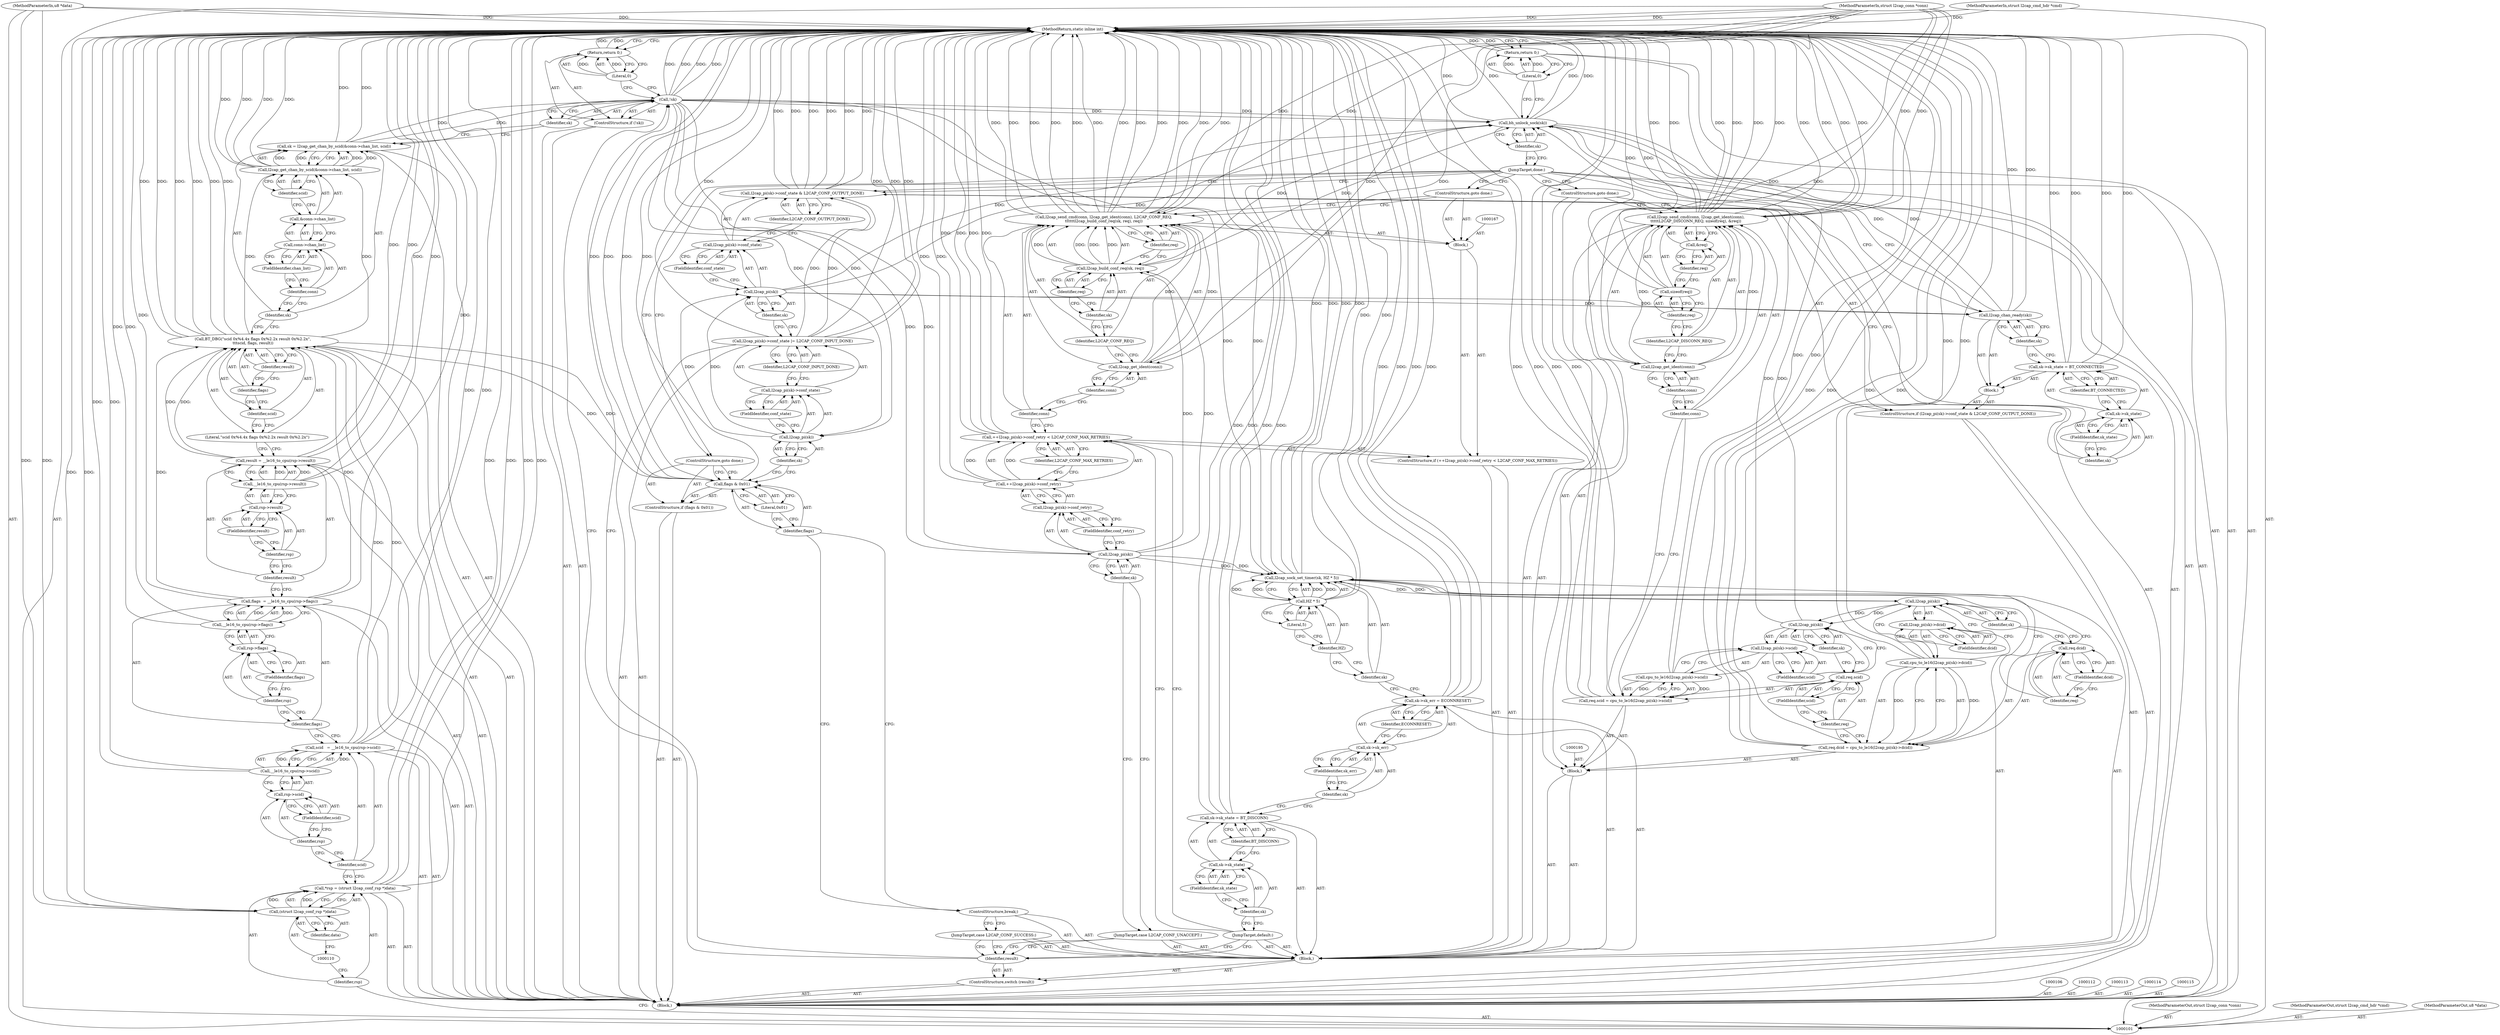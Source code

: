 digraph "1_linux_f2fcfcd670257236ebf2088bbdf26f6a8ef459fe_1" {
"1000255" [label="(MethodReturn,static inline int)"];
"1000102" [label="(MethodParameterIn,struct l2cap_conn *conn)"];
"1000380" [label="(MethodParameterOut,struct l2cap_conn *conn)"];
"1000103" [label="(MethodParameterIn,struct l2cap_cmd_hdr *cmd)"];
"1000381" [label="(MethodParameterOut,struct l2cap_cmd_hdr *cmd)"];
"1000104" [label="(MethodParameterIn,u8 *data)"];
"1000382" [label="(MethodParameterOut,u8 *data)"];
"1000134" [label="(Call,BT_DBG(\"scid 0x%4.4x flags 0x%2.2x result 0x%2.2x\",\n\t\t\tscid, flags, result))"];
"1000135" [label="(Literal,\"scid 0x%4.4x flags 0x%2.2x result 0x%2.2x\")"];
"1000138" [label="(Identifier,result)"];
"1000136" [label="(Identifier,scid)"];
"1000137" [label="(Identifier,flags)"];
"1000139" [label="(Call,sk = l2cap_get_chan_by_scid(&conn->chan_list, scid))"];
"1000140" [label="(Identifier,sk)"];
"1000142" [label="(Call,&conn->chan_list)"];
"1000143" [label="(Call,conn->chan_list)"];
"1000144" [label="(Identifier,conn)"];
"1000145" [label="(FieldIdentifier,chan_list)"];
"1000146" [label="(Identifier,scid)"];
"1000141" [label="(Call,l2cap_get_chan_by_scid(&conn->chan_list, scid))"];
"1000147" [label="(ControlStructure,if (!sk))"];
"1000148" [label="(Call,!sk)"];
"1000149" [label="(Identifier,sk)"];
"1000150" [label="(Return,return 0;)"];
"1000151" [label="(Literal,0)"];
"1000152" [label="(ControlStructure,switch (result))"];
"1000154" [label="(Block,)"];
"1000153" [label="(Identifier,result)"];
"1000155" [label="(JumpTarget,case L2CAP_CONF_SUCCESS:)"];
"1000105" [label="(Block,)"];
"1000156" [label="(ControlStructure,break;)"];
"1000157" [label="(JumpTarget,case L2CAP_CONF_UNACCEPT:)"];
"1000163" [label="(Identifier,sk)"];
"1000158" [label="(ControlStructure,if (++l2cap_pi(sk)->conf_retry < L2CAP_CONF_MAX_RETRIES))"];
"1000164" [label="(FieldIdentifier,conf_retry)"];
"1000165" [label="(Identifier,L2CAP_CONF_MAX_RETRIES)"];
"1000159" [label="(Call,++l2cap_pi(sk)->conf_retry < L2CAP_CONF_MAX_RETRIES)"];
"1000160" [label="(Call,++l2cap_pi(sk)->conf_retry)"];
"1000161" [label="(Call,l2cap_pi(sk)->conf_retry)"];
"1000162" [label="(Call,l2cap_pi(sk))"];
"1000166" [label="(Block,)"];
"1000107" [label="(Call,*rsp = (struct l2cap_conf_rsp *)data)"];
"1000108" [label="(Identifier,rsp)"];
"1000109" [label="(Call,(struct l2cap_conf_rsp *)data)"];
"1000111" [label="(Identifier,data)"];
"1000169" [label="(Identifier,conn)"];
"1000170" [label="(Call,l2cap_get_ident(conn))"];
"1000168" [label="(Call,l2cap_send_cmd(conn, l2cap_get_ident(conn), L2CAP_CONF_REQ,\n\t\t\t\t\t\tl2cap_build_conf_req(sk, req), req))"];
"1000171" [label="(Identifier,conn)"];
"1000172" [label="(Identifier,L2CAP_CONF_REQ)"];
"1000174" [label="(Identifier,sk)"];
"1000175" [label="(Identifier,req)"];
"1000176" [label="(Identifier,req)"];
"1000173" [label="(Call,l2cap_build_conf_req(sk, req))"];
"1000177" [label="(ControlStructure,goto done;)"];
"1000178" [label="(JumpTarget,default:)"];
"1000183" [label="(Identifier,BT_DISCONN)"];
"1000179" [label="(Call,sk->sk_state = BT_DISCONN)"];
"1000180" [label="(Call,sk->sk_state)"];
"1000181" [label="(Identifier,sk)"];
"1000182" [label="(FieldIdentifier,sk_state)"];
"1000188" [label="(Identifier,ECONNRESET)"];
"1000184" [label="(Call,sk->sk_err = ECONNRESET)"];
"1000185" [label="(Call,sk->sk_err)"];
"1000186" [label="(Identifier,sk)"];
"1000187" [label="(FieldIdentifier,sk_err)"];
"1000189" [label="(Call,l2cap_sock_set_timer(sk, HZ * 5))"];
"1000190" [label="(Identifier,sk)"];
"1000191" [label="(Call,HZ * 5)"];
"1000192" [label="(Identifier,HZ)"];
"1000193" [label="(Literal,5)"];
"1000194" [label="(Block,)"];
"1000200" [label="(Call,cpu_to_le16(l2cap_pi(sk)->dcid))"];
"1000201" [label="(Call,l2cap_pi(sk)->dcid)"];
"1000202" [label="(Call,l2cap_pi(sk))"];
"1000196" [label="(Call,req.dcid = cpu_to_le16(l2cap_pi(sk)->dcid))"];
"1000197" [label="(Call,req.dcid)"];
"1000198" [label="(Identifier,req)"];
"1000203" [label="(Identifier,sk)"];
"1000204" [label="(FieldIdentifier,dcid)"];
"1000199" [label="(FieldIdentifier,dcid)"];
"1000209" [label="(Call,cpu_to_le16(l2cap_pi(sk)->scid))"];
"1000210" [label="(Call,l2cap_pi(sk)->scid)"];
"1000211" [label="(Call,l2cap_pi(sk))"];
"1000205" [label="(Call,req.scid = cpu_to_le16(l2cap_pi(sk)->scid))"];
"1000206" [label="(Call,req.scid)"];
"1000207" [label="(Identifier,req)"];
"1000212" [label="(Identifier,sk)"];
"1000213" [label="(FieldIdentifier,scid)"];
"1000208" [label="(FieldIdentifier,scid)"];
"1000215" [label="(Identifier,conn)"];
"1000216" [label="(Call,l2cap_get_ident(conn))"];
"1000214" [label="(Call,l2cap_send_cmd(conn, l2cap_get_ident(conn),\n\t\t\t\t\tL2CAP_DISCONN_REQ, sizeof(req), &req))"];
"1000217" [label="(Identifier,conn)"];
"1000219" [label="(Call,sizeof(req))"];
"1000220" [label="(Identifier,req)"];
"1000221" [label="(Call,&req)"];
"1000222" [label="(Identifier,req)"];
"1000218" [label="(Identifier,L2CAP_DISCONN_REQ)"];
"1000223" [label="(ControlStructure,goto done;)"];
"1000224" [label="(ControlStructure,if (flags & 0x01))"];
"1000227" [label="(Literal,0x01)"];
"1000225" [label="(Call,flags & 0x01)"];
"1000226" [label="(Identifier,flags)"];
"1000228" [label="(ControlStructure,goto done;)"];
"1000229" [label="(Call,l2cap_pi(sk)->conf_state |= L2CAP_CONF_INPUT_DONE)"];
"1000230" [label="(Call,l2cap_pi(sk)->conf_state)"];
"1000231" [label="(Call,l2cap_pi(sk))"];
"1000232" [label="(Identifier,sk)"];
"1000233" [label="(FieldIdentifier,conf_state)"];
"1000234" [label="(Identifier,L2CAP_CONF_INPUT_DONE)"];
"1000235" [label="(ControlStructure,if (l2cap_pi(sk)->conf_state & L2CAP_CONF_OUTPUT_DONE))"];
"1000239" [label="(Identifier,sk)"];
"1000240" [label="(FieldIdentifier,conf_state)"];
"1000241" [label="(Identifier,L2CAP_CONF_OUTPUT_DONE)"];
"1000236" [label="(Call,l2cap_pi(sk)->conf_state & L2CAP_CONF_OUTPUT_DONE)"];
"1000237" [label="(Call,l2cap_pi(sk)->conf_state)"];
"1000238" [label="(Call,l2cap_pi(sk))"];
"1000242" [label="(Block,)"];
"1000247" [label="(Identifier,BT_CONNECTED)"];
"1000243" [label="(Call,sk->sk_state = BT_CONNECTED)"];
"1000244" [label="(Call,sk->sk_state)"];
"1000245" [label="(Identifier,sk)"];
"1000246" [label="(FieldIdentifier,sk_state)"];
"1000249" [label="(Identifier,sk)"];
"1000248" [label="(Call,l2cap_chan_ready(sk))"];
"1000250" [label="(JumpTarget,done:)"];
"1000251" [label="(Call,bh_unlock_sock(sk))"];
"1000252" [label="(Identifier,sk)"];
"1000253" [label="(Return,return 0;)"];
"1000254" [label="(Literal,0)"];
"1000116" [label="(Call,scid   = __le16_to_cpu(rsp->scid))"];
"1000117" [label="(Identifier,scid)"];
"1000118" [label="(Call,__le16_to_cpu(rsp->scid))"];
"1000119" [label="(Call,rsp->scid)"];
"1000120" [label="(Identifier,rsp)"];
"1000121" [label="(FieldIdentifier,scid)"];
"1000122" [label="(Call,flags  = __le16_to_cpu(rsp->flags))"];
"1000123" [label="(Identifier,flags)"];
"1000124" [label="(Call,__le16_to_cpu(rsp->flags))"];
"1000125" [label="(Call,rsp->flags)"];
"1000126" [label="(Identifier,rsp)"];
"1000127" [label="(FieldIdentifier,flags)"];
"1000128" [label="(Call,result = __le16_to_cpu(rsp->result))"];
"1000129" [label="(Identifier,result)"];
"1000130" [label="(Call,__le16_to_cpu(rsp->result))"];
"1000131" [label="(Call,rsp->result)"];
"1000132" [label="(Identifier,rsp)"];
"1000133" [label="(FieldIdentifier,result)"];
"1000255" -> "1000101"  [label="AST: "];
"1000255" -> "1000150"  [label="CFG: "];
"1000255" -> "1000253"  [label="CFG: "];
"1000253" -> "1000255"  [label="DDG: "];
"1000184" -> "1000255"  [label="DDG: "];
"1000184" -> "1000255"  [label="DDG: "];
"1000168" -> "1000255"  [label="DDG: "];
"1000168" -> "1000255"  [label="DDG: "];
"1000168" -> "1000255"  [label="DDG: "];
"1000168" -> "1000255"  [label="DDG: "];
"1000168" -> "1000255"  [label="DDG: "];
"1000168" -> "1000255"  [label="DDG: "];
"1000116" -> "1000255"  [label="DDG: "];
"1000102" -> "1000255"  [label="DDG: "];
"1000196" -> "1000255"  [label="DDG: "];
"1000196" -> "1000255"  [label="DDG: "];
"1000248" -> "1000255"  [label="DDG: "];
"1000159" -> "1000255"  [label="DDG: "];
"1000159" -> "1000255"  [label="DDG: "];
"1000128" -> "1000255"  [label="DDG: "];
"1000141" -> "1000255"  [label="DDG: "];
"1000141" -> "1000255"  [label="DDG: "];
"1000225" -> "1000255"  [label="DDG: "];
"1000225" -> "1000255"  [label="DDG: "];
"1000214" -> "1000255"  [label="DDG: "];
"1000214" -> "1000255"  [label="DDG: "];
"1000214" -> "1000255"  [label="DDG: "];
"1000214" -> "1000255"  [label="DDG: "];
"1000214" -> "1000255"  [label="DDG: "];
"1000251" -> "1000255"  [label="DDG: "];
"1000251" -> "1000255"  [label="DDG: "];
"1000124" -> "1000255"  [label="DDG: "];
"1000200" -> "1000255"  [label="DDG: "];
"1000107" -> "1000255"  [label="DDG: "];
"1000107" -> "1000255"  [label="DDG: "];
"1000236" -> "1000255"  [label="DDG: "];
"1000236" -> "1000255"  [label="DDG: "];
"1000236" -> "1000255"  [label="DDG: "];
"1000205" -> "1000255"  [label="DDG: "];
"1000205" -> "1000255"  [label="DDG: "];
"1000209" -> "1000255"  [label="DDG: "];
"1000104" -> "1000255"  [label="DDG: "];
"1000189" -> "1000255"  [label="DDG: "];
"1000189" -> "1000255"  [label="DDG: "];
"1000139" -> "1000255"  [label="DDG: "];
"1000229" -> "1000255"  [label="DDG: "];
"1000229" -> "1000255"  [label="DDG: "];
"1000103" -> "1000255"  [label="DDG: "];
"1000134" -> "1000255"  [label="DDG: "];
"1000134" -> "1000255"  [label="DDG: "];
"1000134" -> "1000255"  [label="DDG: "];
"1000179" -> "1000255"  [label="DDG: "];
"1000179" -> "1000255"  [label="DDG: "];
"1000148" -> "1000255"  [label="DDG: "];
"1000148" -> "1000255"  [label="DDG: "];
"1000219" -> "1000255"  [label="DDG: "];
"1000243" -> "1000255"  [label="DDG: "];
"1000243" -> "1000255"  [label="DDG: "];
"1000118" -> "1000255"  [label="DDG: "];
"1000191" -> "1000255"  [label="DDG: "];
"1000109" -> "1000255"  [label="DDG: "];
"1000160" -> "1000255"  [label="DDG: "];
"1000130" -> "1000255"  [label="DDG: "];
"1000122" -> "1000255"  [label="DDG: "];
"1000150" -> "1000255"  [label="DDG: "];
"1000102" -> "1000101"  [label="AST: "];
"1000102" -> "1000255"  [label="DDG: "];
"1000102" -> "1000168"  [label="DDG: "];
"1000102" -> "1000170"  [label="DDG: "];
"1000102" -> "1000214"  [label="DDG: "];
"1000102" -> "1000216"  [label="DDG: "];
"1000380" -> "1000101"  [label="AST: "];
"1000103" -> "1000101"  [label="AST: "];
"1000103" -> "1000255"  [label="DDG: "];
"1000381" -> "1000101"  [label="AST: "];
"1000104" -> "1000101"  [label="AST: "];
"1000104" -> "1000255"  [label="DDG: "];
"1000104" -> "1000109"  [label="DDG: "];
"1000382" -> "1000101"  [label="AST: "];
"1000134" -> "1000105"  [label="AST: "];
"1000134" -> "1000138"  [label="CFG: "];
"1000135" -> "1000134"  [label="AST: "];
"1000136" -> "1000134"  [label="AST: "];
"1000137" -> "1000134"  [label="AST: "];
"1000138" -> "1000134"  [label="AST: "];
"1000140" -> "1000134"  [label="CFG: "];
"1000134" -> "1000255"  [label="DDG: "];
"1000134" -> "1000255"  [label="DDG: "];
"1000134" -> "1000255"  [label="DDG: "];
"1000116" -> "1000134"  [label="DDG: "];
"1000122" -> "1000134"  [label="DDG: "];
"1000128" -> "1000134"  [label="DDG: "];
"1000134" -> "1000141"  [label="DDG: "];
"1000134" -> "1000225"  [label="DDG: "];
"1000135" -> "1000134"  [label="AST: "];
"1000135" -> "1000128"  [label="CFG: "];
"1000136" -> "1000135"  [label="CFG: "];
"1000138" -> "1000134"  [label="AST: "];
"1000138" -> "1000137"  [label="CFG: "];
"1000134" -> "1000138"  [label="CFG: "];
"1000136" -> "1000134"  [label="AST: "];
"1000136" -> "1000135"  [label="CFG: "];
"1000137" -> "1000136"  [label="CFG: "];
"1000137" -> "1000134"  [label="AST: "];
"1000137" -> "1000136"  [label="CFG: "];
"1000138" -> "1000137"  [label="CFG: "];
"1000139" -> "1000105"  [label="AST: "];
"1000139" -> "1000141"  [label="CFG: "];
"1000140" -> "1000139"  [label="AST: "];
"1000141" -> "1000139"  [label="AST: "];
"1000149" -> "1000139"  [label="CFG: "];
"1000139" -> "1000255"  [label="DDG: "];
"1000141" -> "1000139"  [label="DDG: "];
"1000141" -> "1000139"  [label="DDG: "];
"1000139" -> "1000148"  [label="DDG: "];
"1000140" -> "1000139"  [label="AST: "];
"1000140" -> "1000134"  [label="CFG: "];
"1000144" -> "1000140"  [label="CFG: "];
"1000142" -> "1000141"  [label="AST: "];
"1000142" -> "1000143"  [label="CFG: "];
"1000143" -> "1000142"  [label="AST: "];
"1000146" -> "1000142"  [label="CFG: "];
"1000143" -> "1000142"  [label="AST: "];
"1000143" -> "1000145"  [label="CFG: "];
"1000144" -> "1000143"  [label="AST: "];
"1000145" -> "1000143"  [label="AST: "];
"1000142" -> "1000143"  [label="CFG: "];
"1000144" -> "1000143"  [label="AST: "];
"1000144" -> "1000140"  [label="CFG: "];
"1000145" -> "1000144"  [label="CFG: "];
"1000145" -> "1000143"  [label="AST: "];
"1000145" -> "1000144"  [label="CFG: "];
"1000143" -> "1000145"  [label="CFG: "];
"1000146" -> "1000141"  [label="AST: "];
"1000146" -> "1000142"  [label="CFG: "];
"1000141" -> "1000146"  [label="CFG: "];
"1000141" -> "1000139"  [label="AST: "];
"1000141" -> "1000146"  [label="CFG: "];
"1000142" -> "1000141"  [label="AST: "];
"1000146" -> "1000141"  [label="AST: "];
"1000139" -> "1000141"  [label="CFG: "];
"1000141" -> "1000255"  [label="DDG: "];
"1000141" -> "1000255"  [label="DDG: "];
"1000141" -> "1000139"  [label="DDG: "];
"1000141" -> "1000139"  [label="DDG: "];
"1000134" -> "1000141"  [label="DDG: "];
"1000147" -> "1000105"  [label="AST: "];
"1000148" -> "1000147"  [label="AST: "];
"1000150" -> "1000147"  [label="AST: "];
"1000148" -> "1000147"  [label="AST: "];
"1000148" -> "1000149"  [label="CFG: "];
"1000149" -> "1000148"  [label="AST: "];
"1000151" -> "1000148"  [label="CFG: "];
"1000153" -> "1000148"  [label="CFG: "];
"1000148" -> "1000255"  [label="DDG: "];
"1000148" -> "1000255"  [label="DDG: "];
"1000139" -> "1000148"  [label="DDG: "];
"1000148" -> "1000162"  [label="DDG: "];
"1000148" -> "1000189"  [label="DDG: "];
"1000148" -> "1000231"  [label="DDG: "];
"1000148" -> "1000251"  [label="DDG: "];
"1000149" -> "1000148"  [label="AST: "];
"1000149" -> "1000139"  [label="CFG: "];
"1000148" -> "1000149"  [label="CFG: "];
"1000150" -> "1000147"  [label="AST: "];
"1000150" -> "1000151"  [label="CFG: "];
"1000151" -> "1000150"  [label="AST: "];
"1000255" -> "1000150"  [label="CFG: "];
"1000150" -> "1000255"  [label="DDG: "];
"1000151" -> "1000150"  [label="DDG: "];
"1000151" -> "1000150"  [label="AST: "];
"1000151" -> "1000148"  [label="CFG: "];
"1000150" -> "1000151"  [label="CFG: "];
"1000151" -> "1000150"  [label="DDG: "];
"1000152" -> "1000105"  [label="AST: "];
"1000153" -> "1000152"  [label="AST: "];
"1000154" -> "1000152"  [label="AST: "];
"1000154" -> "1000152"  [label="AST: "];
"1000155" -> "1000154"  [label="AST: "];
"1000156" -> "1000154"  [label="AST: "];
"1000157" -> "1000154"  [label="AST: "];
"1000158" -> "1000154"  [label="AST: "];
"1000178" -> "1000154"  [label="AST: "];
"1000179" -> "1000154"  [label="AST: "];
"1000184" -> "1000154"  [label="AST: "];
"1000189" -> "1000154"  [label="AST: "];
"1000194" -> "1000154"  [label="AST: "];
"1000223" -> "1000154"  [label="AST: "];
"1000153" -> "1000152"  [label="AST: "];
"1000153" -> "1000148"  [label="CFG: "];
"1000155" -> "1000153"  [label="CFG: "];
"1000157" -> "1000153"  [label="CFG: "];
"1000178" -> "1000153"  [label="CFG: "];
"1000155" -> "1000154"  [label="AST: "];
"1000155" -> "1000153"  [label="CFG: "];
"1000156" -> "1000155"  [label="CFG: "];
"1000105" -> "1000101"  [label="AST: "];
"1000106" -> "1000105"  [label="AST: "];
"1000107" -> "1000105"  [label="AST: "];
"1000112" -> "1000105"  [label="AST: "];
"1000113" -> "1000105"  [label="AST: "];
"1000114" -> "1000105"  [label="AST: "];
"1000115" -> "1000105"  [label="AST: "];
"1000116" -> "1000105"  [label="AST: "];
"1000122" -> "1000105"  [label="AST: "];
"1000128" -> "1000105"  [label="AST: "];
"1000134" -> "1000105"  [label="AST: "];
"1000139" -> "1000105"  [label="AST: "];
"1000147" -> "1000105"  [label="AST: "];
"1000152" -> "1000105"  [label="AST: "];
"1000224" -> "1000105"  [label="AST: "];
"1000229" -> "1000105"  [label="AST: "];
"1000235" -> "1000105"  [label="AST: "];
"1000250" -> "1000105"  [label="AST: "];
"1000251" -> "1000105"  [label="AST: "];
"1000253" -> "1000105"  [label="AST: "];
"1000156" -> "1000154"  [label="AST: "];
"1000156" -> "1000155"  [label="CFG: "];
"1000226" -> "1000156"  [label="CFG: "];
"1000157" -> "1000154"  [label="AST: "];
"1000157" -> "1000153"  [label="CFG: "];
"1000163" -> "1000157"  [label="CFG: "];
"1000163" -> "1000162"  [label="AST: "];
"1000163" -> "1000157"  [label="CFG: "];
"1000162" -> "1000163"  [label="CFG: "];
"1000158" -> "1000154"  [label="AST: "];
"1000159" -> "1000158"  [label="AST: "];
"1000166" -> "1000158"  [label="AST: "];
"1000164" -> "1000161"  [label="AST: "];
"1000164" -> "1000162"  [label="CFG: "];
"1000161" -> "1000164"  [label="CFG: "];
"1000165" -> "1000159"  [label="AST: "];
"1000165" -> "1000160"  [label="CFG: "];
"1000159" -> "1000165"  [label="CFG: "];
"1000159" -> "1000158"  [label="AST: "];
"1000159" -> "1000165"  [label="CFG: "];
"1000160" -> "1000159"  [label="AST: "];
"1000165" -> "1000159"  [label="AST: "];
"1000169" -> "1000159"  [label="CFG: "];
"1000178" -> "1000159"  [label="CFG: "];
"1000159" -> "1000255"  [label="DDG: "];
"1000159" -> "1000255"  [label="DDG: "];
"1000160" -> "1000159"  [label="DDG: "];
"1000160" -> "1000159"  [label="AST: "];
"1000160" -> "1000161"  [label="CFG: "];
"1000161" -> "1000160"  [label="AST: "];
"1000165" -> "1000160"  [label="CFG: "];
"1000160" -> "1000255"  [label="DDG: "];
"1000160" -> "1000159"  [label="DDG: "];
"1000161" -> "1000160"  [label="AST: "];
"1000161" -> "1000164"  [label="CFG: "];
"1000162" -> "1000161"  [label="AST: "];
"1000164" -> "1000161"  [label="AST: "];
"1000160" -> "1000161"  [label="CFG: "];
"1000162" -> "1000161"  [label="AST: "];
"1000162" -> "1000163"  [label="CFG: "];
"1000163" -> "1000162"  [label="AST: "];
"1000164" -> "1000162"  [label="CFG: "];
"1000148" -> "1000162"  [label="DDG: "];
"1000162" -> "1000173"  [label="DDG: "];
"1000162" -> "1000189"  [label="DDG: "];
"1000166" -> "1000158"  [label="AST: "];
"1000167" -> "1000166"  [label="AST: "];
"1000168" -> "1000166"  [label="AST: "];
"1000177" -> "1000166"  [label="AST: "];
"1000107" -> "1000105"  [label="AST: "];
"1000107" -> "1000109"  [label="CFG: "];
"1000108" -> "1000107"  [label="AST: "];
"1000109" -> "1000107"  [label="AST: "];
"1000117" -> "1000107"  [label="CFG: "];
"1000107" -> "1000255"  [label="DDG: "];
"1000107" -> "1000255"  [label="DDG: "];
"1000109" -> "1000107"  [label="DDG: "];
"1000108" -> "1000107"  [label="AST: "];
"1000108" -> "1000101"  [label="CFG: "];
"1000110" -> "1000108"  [label="CFG: "];
"1000109" -> "1000107"  [label="AST: "];
"1000109" -> "1000111"  [label="CFG: "];
"1000110" -> "1000109"  [label="AST: "];
"1000111" -> "1000109"  [label="AST: "];
"1000107" -> "1000109"  [label="CFG: "];
"1000109" -> "1000255"  [label="DDG: "];
"1000109" -> "1000107"  [label="DDG: "];
"1000104" -> "1000109"  [label="DDG: "];
"1000111" -> "1000109"  [label="AST: "];
"1000111" -> "1000110"  [label="CFG: "];
"1000109" -> "1000111"  [label="CFG: "];
"1000169" -> "1000168"  [label="AST: "];
"1000169" -> "1000159"  [label="CFG: "];
"1000171" -> "1000169"  [label="CFG: "];
"1000170" -> "1000168"  [label="AST: "];
"1000170" -> "1000171"  [label="CFG: "];
"1000171" -> "1000170"  [label="AST: "];
"1000172" -> "1000170"  [label="CFG: "];
"1000170" -> "1000168"  [label="DDG: "];
"1000102" -> "1000170"  [label="DDG: "];
"1000168" -> "1000166"  [label="AST: "];
"1000168" -> "1000176"  [label="CFG: "];
"1000169" -> "1000168"  [label="AST: "];
"1000170" -> "1000168"  [label="AST: "];
"1000172" -> "1000168"  [label="AST: "];
"1000173" -> "1000168"  [label="AST: "];
"1000176" -> "1000168"  [label="AST: "];
"1000177" -> "1000168"  [label="CFG: "];
"1000168" -> "1000255"  [label="DDG: "];
"1000168" -> "1000255"  [label="DDG: "];
"1000168" -> "1000255"  [label="DDG: "];
"1000168" -> "1000255"  [label="DDG: "];
"1000168" -> "1000255"  [label="DDG: "];
"1000168" -> "1000255"  [label="DDG: "];
"1000170" -> "1000168"  [label="DDG: "];
"1000102" -> "1000168"  [label="DDG: "];
"1000173" -> "1000168"  [label="DDG: "];
"1000173" -> "1000168"  [label="DDG: "];
"1000171" -> "1000170"  [label="AST: "];
"1000171" -> "1000169"  [label="CFG: "];
"1000170" -> "1000171"  [label="CFG: "];
"1000172" -> "1000168"  [label="AST: "];
"1000172" -> "1000170"  [label="CFG: "];
"1000174" -> "1000172"  [label="CFG: "];
"1000174" -> "1000173"  [label="AST: "];
"1000174" -> "1000172"  [label="CFG: "];
"1000175" -> "1000174"  [label="CFG: "];
"1000175" -> "1000173"  [label="AST: "];
"1000175" -> "1000174"  [label="CFG: "];
"1000173" -> "1000175"  [label="CFG: "];
"1000176" -> "1000168"  [label="AST: "];
"1000176" -> "1000173"  [label="CFG: "];
"1000168" -> "1000176"  [label="CFG: "];
"1000173" -> "1000168"  [label="AST: "];
"1000173" -> "1000175"  [label="CFG: "];
"1000174" -> "1000173"  [label="AST: "];
"1000175" -> "1000173"  [label="AST: "];
"1000176" -> "1000173"  [label="CFG: "];
"1000173" -> "1000168"  [label="DDG: "];
"1000173" -> "1000168"  [label="DDG: "];
"1000162" -> "1000173"  [label="DDG: "];
"1000173" -> "1000251"  [label="DDG: "];
"1000177" -> "1000166"  [label="AST: "];
"1000177" -> "1000168"  [label="CFG: "];
"1000250" -> "1000177"  [label="CFG: "];
"1000178" -> "1000154"  [label="AST: "];
"1000178" -> "1000153"  [label="CFG: "];
"1000178" -> "1000159"  [label="CFG: "];
"1000181" -> "1000178"  [label="CFG: "];
"1000183" -> "1000179"  [label="AST: "];
"1000183" -> "1000180"  [label="CFG: "];
"1000179" -> "1000183"  [label="CFG: "];
"1000179" -> "1000154"  [label="AST: "];
"1000179" -> "1000183"  [label="CFG: "];
"1000180" -> "1000179"  [label="AST: "];
"1000183" -> "1000179"  [label="AST: "];
"1000186" -> "1000179"  [label="CFG: "];
"1000179" -> "1000255"  [label="DDG: "];
"1000179" -> "1000255"  [label="DDG: "];
"1000180" -> "1000179"  [label="AST: "];
"1000180" -> "1000182"  [label="CFG: "];
"1000181" -> "1000180"  [label="AST: "];
"1000182" -> "1000180"  [label="AST: "];
"1000183" -> "1000180"  [label="CFG: "];
"1000181" -> "1000180"  [label="AST: "];
"1000181" -> "1000178"  [label="CFG: "];
"1000182" -> "1000181"  [label="CFG: "];
"1000182" -> "1000180"  [label="AST: "];
"1000182" -> "1000181"  [label="CFG: "];
"1000180" -> "1000182"  [label="CFG: "];
"1000188" -> "1000184"  [label="AST: "];
"1000188" -> "1000185"  [label="CFG: "];
"1000184" -> "1000188"  [label="CFG: "];
"1000184" -> "1000154"  [label="AST: "];
"1000184" -> "1000188"  [label="CFG: "];
"1000185" -> "1000184"  [label="AST: "];
"1000188" -> "1000184"  [label="AST: "];
"1000190" -> "1000184"  [label="CFG: "];
"1000184" -> "1000255"  [label="DDG: "];
"1000184" -> "1000255"  [label="DDG: "];
"1000185" -> "1000184"  [label="AST: "];
"1000185" -> "1000187"  [label="CFG: "];
"1000186" -> "1000185"  [label="AST: "];
"1000187" -> "1000185"  [label="AST: "];
"1000188" -> "1000185"  [label="CFG: "];
"1000186" -> "1000185"  [label="AST: "];
"1000186" -> "1000179"  [label="CFG: "];
"1000187" -> "1000186"  [label="CFG: "];
"1000187" -> "1000185"  [label="AST: "];
"1000187" -> "1000186"  [label="CFG: "];
"1000185" -> "1000187"  [label="CFG: "];
"1000189" -> "1000154"  [label="AST: "];
"1000189" -> "1000191"  [label="CFG: "];
"1000190" -> "1000189"  [label="AST: "];
"1000191" -> "1000189"  [label="AST: "];
"1000198" -> "1000189"  [label="CFG: "];
"1000189" -> "1000255"  [label="DDG: "];
"1000189" -> "1000255"  [label="DDG: "];
"1000148" -> "1000189"  [label="DDG: "];
"1000162" -> "1000189"  [label="DDG: "];
"1000191" -> "1000189"  [label="DDG: "];
"1000191" -> "1000189"  [label="DDG: "];
"1000189" -> "1000202"  [label="DDG: "];
"1000190" -> "1000189"  [label="AST: "];
"1000190" -> "1000184"  [label="CFG: "];
"1000192" -> "1000190"  [label="CFG: "];
"1000191" -> "1000189"  [label="AST: "];
"1000191" -> "1000193"  [label="CFG: "];
"1000192" -> "1000191"  [label="AST: "];
"1000193" -> "1000191"  [label="AST: "];
"1000189" -> "1000191"  [label="CFG: "];
"1000191" -> "1000255"  [label="DDG: "];
"1000191" -> "1000189"  [label="DDG: "];
"1000191" -> "1000189"  [label="DDG: "];
"1000192" -> "1000191"  [label="AST: "];
"1000192" -> "1000190"  [label="CFG: "];
"1000193" -> "1000192"  [label="CFG: "];
"1000193" -> "1000191"  [label="AST: "];
"1000193" -> "1000192"  [label="CFG: "];
"1000191" -> "1000193"  [label="CFG: "];
"1000194" -> "1000154"  [label="AST: "];
"1000195" -> "1000194"  [label="AST: "];
"1000196" -> "1000194"  [label="AST: "];
"1000205" -> "1000194"  [label="AST: "];
"1000214" -> "1000194"  [label="AST: "];
"1000200" -> "1000196"  [label="AST: "];
"1000200" -> "1000201"  [label="CFG: "];
"1000201" -> "1000200"  [label="AST: "];
"1000196" -> "1000200"  [label="CFG: "];
"1000200" -> "1000255"  [label="DDG: "];
"1000200" -> "1000196"  [label="DDG: "];
"1000201" -> "1000200"  [label="AST: "];
"1000201" -> "1000204"  [label="CFG: "];
"1000202" -> "1000201"  [label="AST: "];
"1000204" -> "1000201"  [label="AST: "];
"1000200" -> "1000201"  [label="CFG: "];
"1000202" -> "1000201"  [label="AST: "];
"1000202" -> "1000203"  [label="CFG: "];
"1000203" -> "1000202"  [label="AST: "];
"1000204" -> "1000202"  [label="CFG: "];
"1000189" -> "1000202"  [label="DDG: "];
"1000202" -> "1000211"  [label="DDG: "];
"1000196" -> "1000194"  [label="AST: "];
"1000196" -> "1000200"  [label="CFG: "];
"1000197" -> "1000196"  [label="AST: "];
"1000200" -> "1000196"  [label="AST: "];
"1000207" -> "1000196"  [label="CFG: "];
"1000196" -> "1000255"  [label="DDG: "];
"1000196" -> "1000255"  [label="DDG: "];
"1000200" -> "1000196"  [label="DDG: "];
"1000197" -> "1000196"  [label="AST: "];
"1000197" -> "1000199"  [label="CFG: "];
"1000198" -> "1000197"  [label="AST: "];
"1000199" -> "1000197"  [label="AST: "];
"1000203" -> "1000197"  [label="CFG: "];
"1000198" -> "1000197"  [label="AST: "];
"1000198" -> "1000189"  [label="CFG: "];
"1000199" -> "1000198"  [label="CFG: "];
"1000203" -> "1000202"  [label="AST: "];
"1000203" -> "1000197"  [label="CFG: "];
"1000202" -> "1000203"  [label="CFG: "];
"1000204" -> "1000201"  [label="AST: "];
"1000204" -> "1000202"  [label="CFG: "];
"1000201" -> "1000204"  [label="CFG: "];
"1000199" -> "1000197"  [label="AST: "];
"1000199" -> "1000198"  [label="CFG: "];
"1000197" -> "1000199"  [label="CFG: "];
"1000209" -> "1000205"  [label="AST: "];
"1000209" -> "1000210"  [label="CFG: "];
"1000210" -> "1000209"  [label="AST: "];
"1000205" -> "1000209"  [label="CFG: "];
"1000209" -> "1000255"  [label="DDG: "];
"1000209" -> "1000205"  [label="DDG: "];
"1000210" -> "1000209"  [label="AST: "];
"1000210" -> "1000213"  [label="CFG: "];
"1000211" -> "1000210"  [label="AST: "];
"1000213" -> "1000210"  [label="AST: "];
"1000209" -> "1000210"  [label="CFG: "];
"1000211" -> "1000210"  [label="AST: "];
"1000211" -> "1000212"  [label="CFG: "];
"1000212" -> "1000211"  [label="AST: "];
"1000213" -> "1000211"  [label="CFG: "];
"1000202" -> "1000211"  [label="DDG: "];
"1000211" -> "1000251"  [label="DDG: "];
"1000205" -> "1000194"  [label="AST: "];
"1000205" -> "1000209"  [label="CFG: "];
"1000206" -> "1000205"  [label="AST: "];
"1000209" -> "1000205"  [label="AST: "];
"1000215" -> "1000205"  [label="CFG: "];
"1000205" -> "1000255"  [label="DDG: "];
"1000205" -> "1000255"  [label="DDG: "];
"1000209" -> "1000205"  [label="DDG: "];
"1000206" -> "1000205"  [label="AST: "];
"1000206" -> "1000208"  [label="CFG: "];
"1000207" -> "1000206"  [label="AST: "];
"1000208" -> "1000206"  [label="AST: "];
"1000212" -> "1000206"  [label="CFG: "];
"1000207" -> "1000206"  [label="AST: "];
"1000207" -> "1000196"  [label="CFG: "];
"1000208" -> "1000207"  [label="CFG: "];
"1000212" -> "1000211"  [label="AST: "];
"1000212" -> "1000206"  [label="CFG: "];
"1000211" -> "1000212"  [label="CFG: "];
"1000213" -> "1000210"  [label="AST: "];
"1000213" -> "1000211"  [label="CFG: "];
"1000210" -> "1000213"  [label="CFG: "];
"1000208" -> "1000206"  [label="AST: "];
"1000208" -> "1000207"  [label="CFG: "];
"1000206" -> "1000208"  [label="CFG: "];
"1000215" -> "1000214"  [label="AST: "];
"1000215" -> "1000205"  [label="CFG: "];
"1000217" -> "1000215"  [label="CFG: "];
"1000216" -> "1000214"  [label="AST: "];
"1000216" -> "1000217"  [label="CFG: "];
"1000217" -> "1000216"  [label="AST: "];
"1000218" -> "1000216"  [label="CFG: "];
"1000216" -> "1000214"  [label="DDG: "];
"1000102" -> "1000216"  [label="DDG: "];
"1000214" -> "1000194"  [label="AST: "];
"1000214" -> "1000221"  [label="CFG: "];
"1000215" -> "1000214"  [label="AST: "];
"1000216" -> "1000214"  [label="AST: "];
"1000218" -> "1000214"  [label="AST: "];
"1000219" -> "1000214"  [label="AST: "];
"1000221" -> "1000214"  [label="AST: "];
"1000223" -> "1000214"  [label="CFG: "];
"1000214" -> "1000255"  [label="DDG: "];
"1000214" -> "1000255"  [label="DDG: "];
"1000214" -> "1000255"  [label="DDG: "];
"1000214" -> "1000255"  [label="DDG: "];
"1000214" -> "1000255"  [label="DDG: "];
"1000216" -> "1000214"  [label="DDG: "];
"1000102" -> "1000214"  [label="DDG: "];
"1000217" -> "1000216"  [label="AST: "];
"1000217" -> "1000215"  [label="CFG: "];
"1000216" -> "1000217"  [label="CFG: "];
"1000219" -> "1000214"  [label="AST: "];
"1000219" -> "1000220"  [label="CFG: "];
"1000220" -> "1000219"  [label="AST: "];
"1000222" -> "1000219"  [label="CFG: "];
"1000219" -> "1000255"  [label="DDG: "];
"1000220" -> "1000219"  [label="AST: "];
"1000220" -> "1000218"  [label="CFG: "];
"1000219" -> "1000220"  [label="CFG: "];
"1000221" -> "1000214"  [label="AST: "];
"1000221" -> "1000222"  [label="CFG: "];
"1000222" -> "1000221"  [label="AST: "];
"1000214" -> "1000221"  [label="CFG: "];
"1000222" -> "1000221"  [label="AST: "];
"1000222" -> "1000219"  [label="CFG: "];
"1000221" -> "1000222"  [label="CFG: "];
"1000218" -> "1000214"  [label="AST: "];
"1000218" -> "1000216"  [label="CFG: "];
"1000220" -> "1000218"  [label="CFG: "];
"1000223" -> "1000154"  [label="AST: "];
"1000223" -> "1000214"  [label="CFG: "];
"1000250" -> "1000223"  [label="CFG: "];
"1000224" -> "1000105"  [label="AST: "];
"1000225" -> "1000224"  [label="AST: "];
"1000228" -> "1000224"  [label="AST: "];
"1000227" -> "1000225"  [label="AST: "];
"1000227" -> "1000226"  [label="CFG: "];
"1000225" -> "1000227"  [label="CFG: "];
"1000225" -> "1000224"  [label="AST: "];
"1000225" -> "1000227"  [label="CFG: "];
"1000226" -> "1000225"  [label="AST: "];
"1000227" -> "1000225"  [label="AST: "];
"1000228" -> "1000225"  [label="CFG: "];
"1000232" -> "1000225"  [label="CFG: "];
"1000225" -> "1000255"  [label="DDG: "];
"1000225" -> "1000255"  [label="DDG: "];
"1000134" -> "1000225"  [label="DDG: "];
"1000226" -> "1000225"  [label="AST: "];
"1000226" -> "1000156"  [label="CFG: "];
"1000227" -> "1000226"  [label="CFG: "];
"1000228" -> "1000224"  [label="AST: "];
"1000228" -> "1000225"  [label="CFG: "];
"1000250" -> "1000228"  [label="CFG: "];
"1000229" -> "1000105"  [label="AST: "];
"1000229" -> "1000234"  [label="CFG: "];
"1000230" -> "1000229"  [label="AST: "];
"1000234" -> "1000229"  [label="AST: "];
"1000239" -> "1000229"  [label="CFG: "];
"1000229" -> "1000255"  [label="DDG: "];
"1000229" -> "1000255"  [label="DDG: "];
"1000229" -> "1000236"  [label="DDG: "];
"1000230" -> "1000229"  [label="AST: "];
"1000230" -> "1000233"  [label="CFG: "];
"1000231" -> "1000230"  [label="AST: "];
"1000233" -> "1000230"  [label="AST: "];
"1000234" -> "1000230"  [label="CFG: "];
"1000231" -> "1000230"  [label="AST: "];
"1000231" -> "1000232"  [label="CFG: "];
"1000232" -> "1000231"  [label="AST: "];
"1000233" -> "1000231"  [label="CFG: "];
"1000148" -> "1000231"  [label="DDG: "];
"1000231" -> "1000238"  [label="DDG: "];
"1000232" -> "1000231"  [label="AST: "];
"1000232" -> "1000225"  [label="CFG: "];
"1000231" -> "1000232"  [label="CFG: "];
"1000233" -> "1000230"  [label="AST: "];
"1000233" -> "1000231"  [label="CFG: "];
"1000230" -> "1000233"  [label="CFG: "];
"1000234" -> "1000229"  [label="AST: "];
"1000234" -> "1000230"  [label="CFG: "];
"1000229" -> "1000234"  [label="CFG: "];
"1000235" -> "1000105"  [label="AST: "];
"1000236" -> "1000235"  [label="AST: "];
"1000242" -> "1000235"  [label="AST: "];
"1000239" -> "1000238"  [label="AST: "];
"1000239" -> "1000229"  [label="CFG: "];
"1000238" -> "1000239"  [label="CFG: "];
"1000240" -> "1000237"  [label="AST: "];
"1000240" -> "1000238"  [label="CFG: "];
"1000237" -> "1000240"  [label="CFG: "];
"1000241" -> "1000236"  [label="AST: "];
"1000241" -> "1000237"  [label="CFG: "];
"1000236" -> "1000241"  [label="CFG: "];
"1000236" -> "1000235"  [label="AST: "];
"1000236" -> "1000241"  [label="CFG: "];
"1000237" -> "1000236"  [label="AST: "];
"1000241" -> "1000236"  [label="AST: "];
"1000245" -> "1000236"  [label="CFG: "];
"1000250" -> "1000236"  [label="CFG: "];
"1000236" -> "1000255"  [label="DDG: "];
"1000236" -> "1000255"  [label="DDG: "];
"1000236" -> "1000255"  [label="DDG: "];
"1000229" -> "1000236"  [label="DDG: "];
"1000237" -> "1000236"  [label="AST: "];
"1000237" -> "1000240"  [label="CFG: "];
"1000238" -> "1000237"  [label="AST: "];
"1000240" -> "1000237"  [label="AST: "];
"1000241" -> "1000237"  [label="CFG: "];
"1000238" -> "1000237"  [label="AST: "];
"1000238" -> "1000239"  [label="CFG: "];
"1000239" -> "1000238"  [label="AST: "];
"1000240" -> "1000238"  [label="CFG: "];
"1000231" -> "1000238"  [label="DDG: "];
"1000238" -> "1000248"  [label="DDG: "];
"1000238" -> "1000251"  [label="DDG: "];
"1000242" -> "1000235"  [label="AST: "];
"1000243" -> "1000242"  [label="AST: "];
"1000248" -> "1000242"  [label="AST: "];
"1000247" -> "1000243"  [label="AST: "];
"1000247" -> "1000244"  [label="CFG: "];
"1000243" -> "1000247"  [label="CFG: "];
"1000243" -> "1000242"  [label="AST: "];
"1000243" -> "1000247"  [label="CFG: "];
"1000244" -> "1000243"  [label="AST: "];
"1000247" -> "1000243"  [label="AST: "];
"1000249" -> "1000243"  [label="CFG: "];
"1000243" -> "1000255"  [label="DDG: "];
"1000243" -> "1000255"  [label="DDG: "];
"1000244" -> "1000243"  [label="AST: "];
"1000244" -> "1000246"  [label="CFG: "];
"1000245" -> "1000244"  [label="AST: "];
"1000246" -> "1000244"  [label="AST: "];
"1000247" -> "1000244"  [label="CFG: "];
"1000245" -> "1000244"  [label="AST: "];
"1000245" -> "1000236"  [label="CFG: "];
"1000246" -> "1000245"  [label="CFG: "];
"1000246" -> "1000244"  [label="AST: "];
"1000246" -> "1000245"  [label="CFG: "];
"1000244" -> "1000246"  [label="CFG: "];
"1000249" -> "1000248"  [label="AST: "];
"1000249" -> "1000243"  [label="CFG: "];
"1000248" -> "1000249"  [label="CFG: "];
"1000248" -> "1000242"  [label="AST: "];
"1000248" -> "1000249"  [label="CFG: "];
"1000249" -> "1000248"  [label="AST: "];
"1000250" -> "1000248"  [label="CFG: "];
"1000248" -> "1000255"  [label="DDG: "];
"1000238" -> "1000248"  [label="DDG: "];
"1000248" -> "1000251"  [label="DDG: "];
"1000250" -> "1000105"  [label="AST: "];
"1000250" -> "1000248"  [label="CFG: "];
"1000250" -> "1000236"  [label="CFG: "];
"1000250" -> "1000177"  [label="CFG: "];
"1000250" -> "1000223"  [label="CFG: "];
"1000250" -> "1000228"  [label="CFG: "];
"1000252" -> "1000250"  [label="CFG: "];
"1000251" -> "1000105"  [label="AST: "];
"1000251" -> "1000252"  [label="CFG: "];
"1000252" -> "1000251"  [label="AST: "];
"1000254" -> "1000251"  [label="CFG: "];
"1000251" -> "1000255"  [label="DDG: "];
"1000251" -> "1000255"  [label="DDG: "];
"1000238" -> "1000251"  [label="DDG: "];
"1000148" -> "1000251"  [label="DDG: "];
"1000211" -> "1000251"  [label="DDG: "];
"1000173" -> "1000251"  [label="DDG: "];
"1000248" -> "1000251"  [label="DDG: "];
"1000252" -> "1000251"  [label="AST: "];
"1000252" -> "1000250"  [label="CFG: "];
"1000251" -> "1000252"  [label="CFG: "];
"1000253" -> "1000105"  [label="AST: "];
"1000253" -> "1000254"  [label="CFG: "];
"1000254" -> "1000253"  [label="AST: "];
"1000255" -> "1000253"  [label="CFG: "];
"1000253" -> "1000255"  [label="DDG: "];
"1000254" -> "1000253"  [label="DDG: "];
"1000254" -> "1000253"  [label="AST: "];
"1000254" -> "1000251"  [label="CFG: "];
"1000253" -> "1000254"  [label="CFG: "];
"1000254" -> "1000253"  [label="DDG: "];
"1000116" -> "1000105"  [label="AST: "];
"1000116" -> "1000118"  [label="CFG: "];
"1000117" -> "1000116"  [label="AST: "];
"1000118" -> "1000116"  [label="AST: "];
"1000123" -> "1000116"  [label="CFG: "];
"1000116" -> "1000255"  [label="DDG: "];
"1000118" -> "1000116"  [label="DDG: "];
"1000116" -> "1000134"  [label="DDG: "];
"1000117" -> "1000116"  [label="AST: "];
"1000117" -> "1000107"  [label="CFG: "];
"1000120" -> "1000117"  [label="CFG: "];
"1000118" -> "1000116"  [label="AST: "];
"1000118" -> "1000119"  [label="CFG: "];
"1000119" -> "1000118"  [label="AST: "];
"1000116" -> "1000118"  [label="CFG: "];
"1000118" -> "1000255"  [label="DDG: "];
"1000118" -> "1000116"  [label="DDG: "];
"1000119" -> "1000118"  [label="AST: "];
"1000119" -> "1000121"  [label="CFG: "];
"1000120" -> "1000119"  [label="AST: "];
"1000121" -> "1000119"  [label="AST: "];
"1000118" -> "1000119"  [label="CFG: "];
"1000120" -> "1000119"  [label="AST: "];
"1000120" -> "1000117"  [label="CFG: "];
"1000121" -> "1000120"  [label="CFG: "];
"1000121" -> "1000119"  [label="AST: "];
"1000121" -> "1000120"  [label="CFG: "];
"1000119" -> "1000121"  [label="CFG: "];
"1000122" -> "1000105"  [label="AST: "];
"1000122" -> "1000124"  [label="CFG: "];
"1000123" -> "1000122"  [label="AST: "];
"1000124" -> "1000122"  [label="AST: "];
"1000129" -> "1000122"  [label="CFG: "];
"1000122" -> "1000255"  [label="DDG: "];
"1000124" -> "1000122"  [label="DDG: "];
"1000122" -> "1000134"  [label="DDG: "];
"1000123" -> "1000122"  [label="AST: "];
"1000123" -> "1000116"  [label="CFG: "];
"1000126" -> "1000123"  [label="CFG: "];
"1000124" -> "1000122"  [label="AST: "];
"1000124" -> "1000125"  [label="CFG: "];
"1000125" -> "1000124"  [label="AST: "];
"1000122" -> "1000124"  [label="CFG: "];
"1000124" -> "1000255"  [label="DDG: "];
"1000124" -> "1000122"  [label="DDG: "];
"1000125" -> "1000124"  [label="AST: "];
"1000125" -> "1000127"  [label="CFG: "];
"1000126" -> "1000125"  [label="AST: "];
"1000127" -> "1000125"  [label="AST: "];
"1000124" -> "1000125"  [label="CFG: "];
"1000126" -> "1000125"  [label="AST: "];
"1000126" -> "1000123"  [label="CFG: "];
"1000127" -> "1000126"  [label="CFG: "];
"1000127" -> "1000125"  [label="AST: "];
"1000127" -> "1000126"  [label="CFG: "];
"1000125" -> "1000127"  [label="CFG: "];
"1000128" -> "1000105"  [label="AST: "];
"1000128" -> "1000130"  [label="CFG: "];
"1000129" -> "1000128"  [label="AST: "];
"1000130" -> "1000128"  [label="AST: "];
"1000135" -> "1000128"  [label="CFG: "];
"1000128" -> "1000255"  [label="DDG: "];
"1000130" -> "1000128"  [label="DDG: "];
"1000128" -> "1000134"  [label="DDG: "];
"1000129" -> "1000128"  [label="AST: "];
"1000129" -> "1000122"  [label="CFG: "];
"1000132" -> "1000129"  [label="CFG: "];
"1000130" -> "1000128"  [label="AST: "];
"1000130" -> "1000131"  [label="CFG: "];
"1000131" -> "1000130"  [label="AST: "];
"1000128" -> "1000130"  [label="CFG: "];
"1000130" -> "1000255"  [label="DDG: "];
"1000130" -> "1000128"  [label="DDG: "];
"1000131" -> "1000130"  [label="AST: "];
"1000131" -> "1000133"  [label="CFG: "];
"1000132" -> "1000131"  [label="AST: "];
"1000133" -> "1000131"  [label="AST: "];
"1000130" -> "1000131"  [label="CFG: "];
"1000132" -> "1000131"  [label="AST: "];
"1000132" -> "1000129"  [label="CFG: "];
"1000133" -> "1000132"  [label="CFG: "];
"1000133" -> "1000131"  [label="AST: "];
"1000133" -> "1000132"  [label="CFG: "];
"1000131" -> "1000133"  [label="CFG: "];
}
